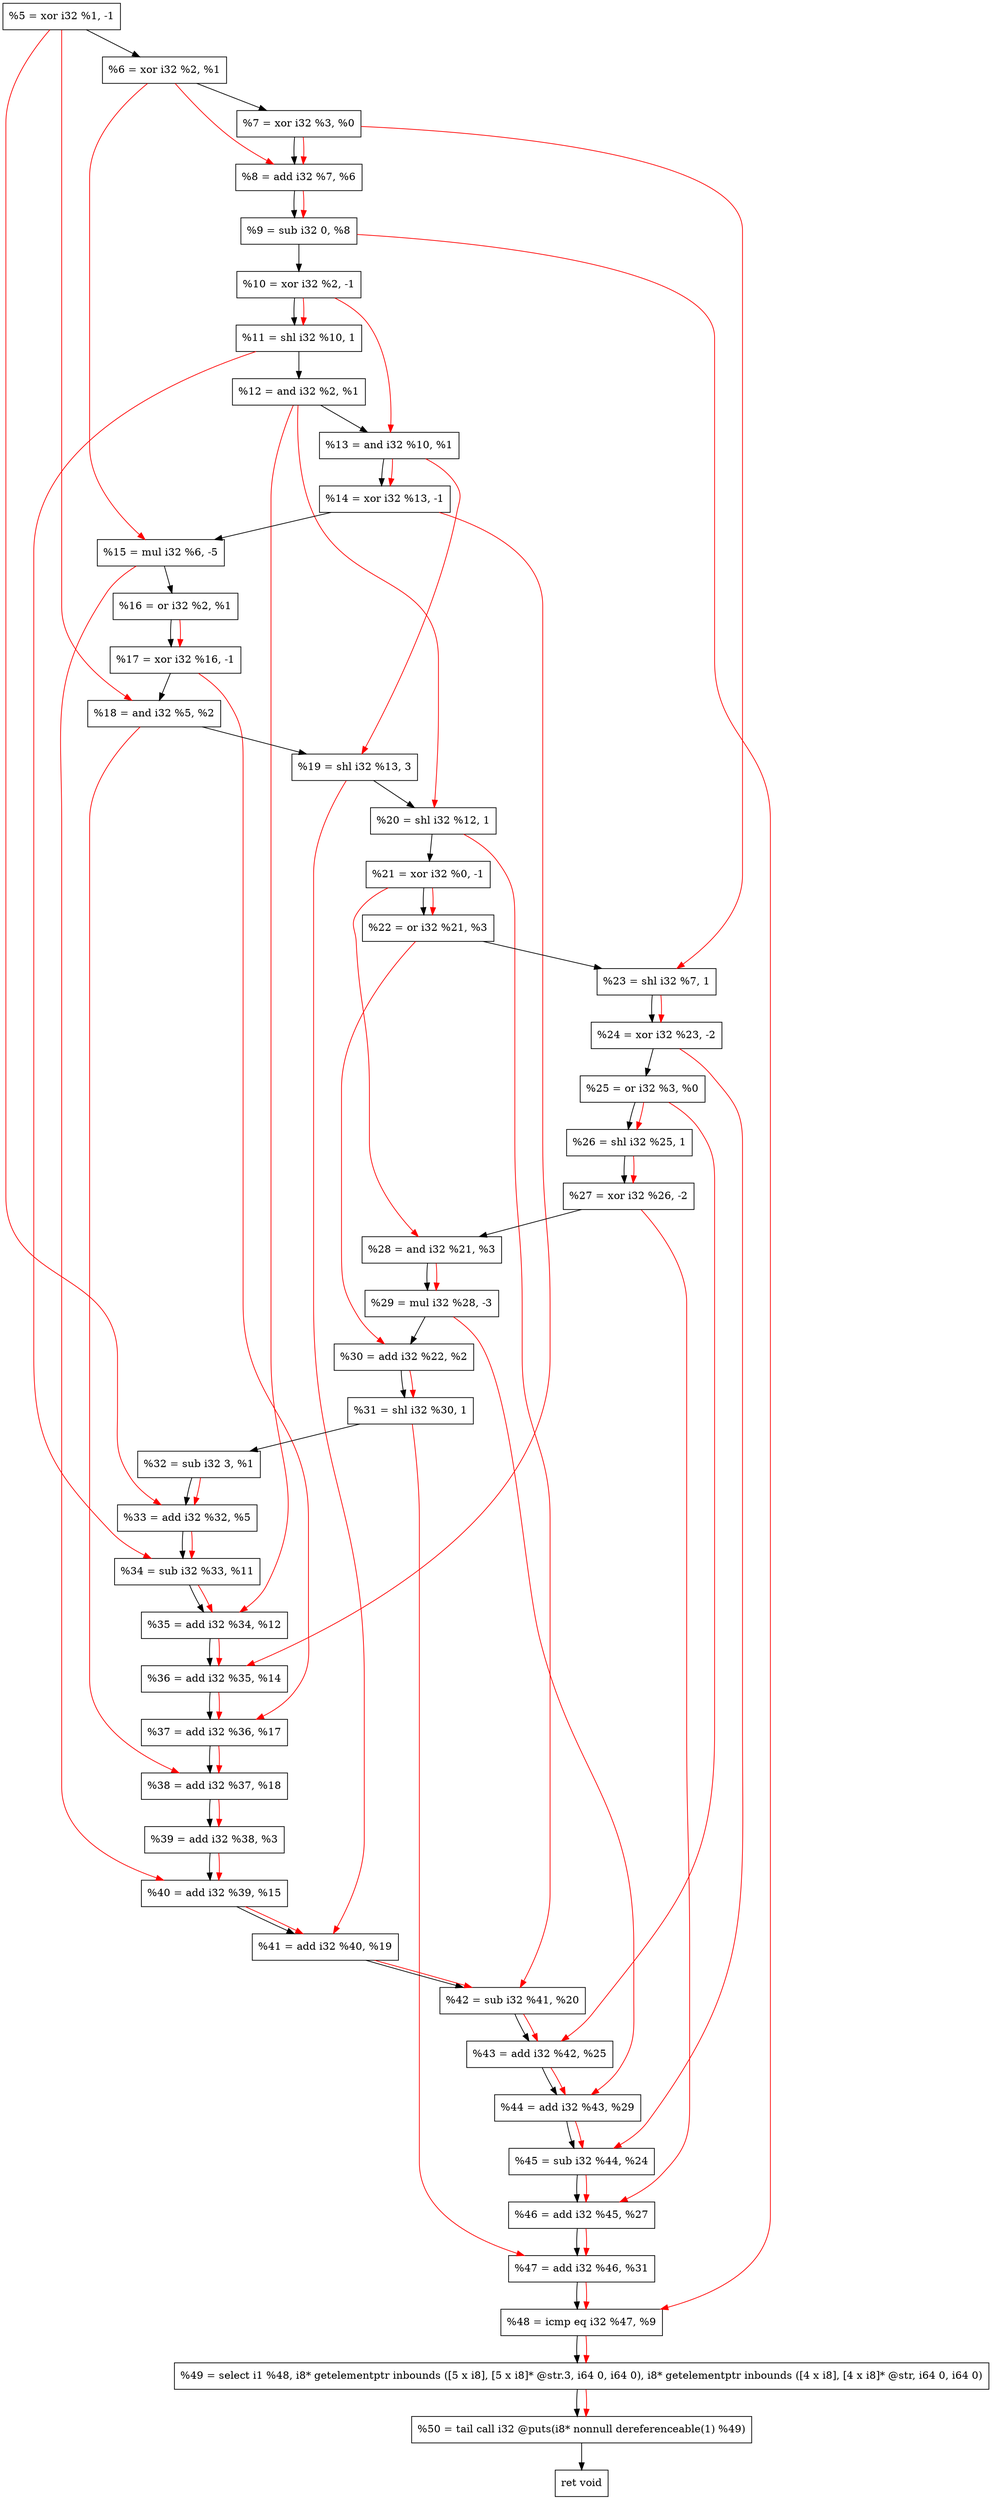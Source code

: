 digraph "DFG for'crackme' function" {
	Node0x9d21e0[shape=record, label="  %5 = xor i32 %1, -1"];
	Node0x9d2250[shape=record, label="  %6 = xor i32 %2, %1"];
	Node0x9d22c0[shape=record, label="  %7 = xor i32 %3, %0"];
	Node0x9d2330[shape=record, label="  %8 = add i32 %7, %6"];
	Node0x9d23d0[shape=record, label="  %9 = sub i32 0, %8"];
	Node0x9d2440[shape=record, label="  %10 = xor i32 %2, -1"];
	Node0x9d24e0[shape=record, label="  %11 = shl i32 %10, 1"];
	Node0x9d2550[shape=record, label="  %12 = and i32 %2, %1"];
	Node0x9d25c0[shape=record, label="  %13 = and i32 %10, %1"];
	Node0x9d2630[shape=record, label="  %14 = xor i32 %13, -1"];
	Node0x9d26d0[shape=record, label="  %15 = mul i32 %6, -5"];
	Node0x9d2740[shape=record, label="  %16 = or i32 %2, %1"];
	Node0x9d27b0[shape=record, label="  %17 = xor i32 %16, -1"];
	Node0x9d2820[shape=record, label="  %18 = and i32 %5, %2"];
	Node0x9d28c0[shape=record, label="  %19 = shl i32 %13, 3"];
	Node0x9d2930[shape=record, label="  %20 = shl i32 %12, 1"];
	Node0x9d29a0[shape=record, label="  %21 = xor i32 %0, -1"];
	Node0x9d2a10[shape=record, label="  %22 = or i32 %21, %3"];
	Node0x9d2a80[shape=record, label="  %23 = shl i32 %7, 1"];
	Node0x9d2b20[shape=record, label="  %24 = xor i32 %23, -2"];
	Node0x9d2b90[shape=record, label="  %25 = or i32 %3, %0"];
	Node0x9d2c00[shape=record, label="  %26 = shl i32 %25, 1"];
	Node0x9d2c70[shape=record, label="  %27 = xor i32 %26, -2"];
	Node0x9d2ce0[shape=record, label="  %28 = and i32 %21, %3"];
	Node0x9d2d80[shape=record, label="  %29 = mul i32 %28, -3"];
	Node0x9d2df0[shape=record, label="  %30 = add i32 %22, %2"];
	Node0x9d2e60[shape=record, label="  %31 = shl i32 %30, 1"];
	Node0x9d2ed0[shape=record, label="  %32 = sub i32 3, %1"];
	Node0x9d3150[shape=record, label="  %33 = add i32 %32, %5"];
	Node0x9d31c0[shape=record, label="  %34 = sub i32 %33, %11"];
	Node0x9d3230[shape=record, label="  %35 = add i32 %34, %12"];
	Node0x9d32a0[shape=record, label="  %36 = add i32 %35, %14"];
	Node0x9d3310[shape=record, label="  %37 = add i32 %36, %17"];
	Node0x9d3380[shape=record, label="  %38 = add i32 %37, %18"];
	Node0x9d33f0[shape=record, label="  %39 = add i32 %38, %3"];
	Node0x9d3460[shape=record, label="  %40 = add i32 %39, %15"];
	Node0x9d34d0[shape=record, label="  %41 = add i32 %40, %19"];
	Node0x9d3540[shape=record, label="  %42 = sub i32 %41, %20"];
	Node0x9d35b0[shape=record, label="  %43 = add i32 %42, %25"];
	Node0x9d3620[shape=record, label="  %44 = add i32 %43, %29"];
	Node0x9d3690[shape=record, label="  %45 = sub i32 %44, %24"];
	Node0x9d3700[shape=record, label="  %46 = add i32 %45, %27"];
	Node0x9d3770[shape=record, label="  %47 = add i32 %46, %31"];
	Node0x9d37e0[shape=record, label="  %48 = icmp eq i32 %47, %9"];
	Node0x972268[shape=record, label="  %49 = select i1 %48, i8* getelementptr inbounds ([5 x i8], [5 x i8]* @str.3, i64 0, i64 0), i8* getelementptr inbounds ([4 x i8], [4 x i8]* @str, i64 0, i64 0)"];
	Node0x9d3c80[shape=record, label="  %50 = tail call i32 @puts(i8* nonnull dereferenceable(1) %49)"];
	Node0x9d3cd0[shape=record, label="  ret void"];
	Node0x9d21e0 -> Node0x9d2250;
	Node0x9d2250 -> Node0x9d22c0;
	Node0x9d22c0 -> Node0x9d2330;
	Node0x9d2330 -> Node0x9d23d0;
	Node0x9d23d0 -> Node0x9d2440;
	Node0x9d2440 -> Node0x9d24e0;
	Node0x9d24e0 -> Node0x9d2550;
	Node0x9d2550 -> Node0x9d25c0;
	Node0x9d25c0 -> Node0x9d2630;
	Node0x9d2630 -> Node0x9d26d0;
	Node0x9d26d0 -> Node0x9d2740;
	Node0x9d2740 -> Node0x9d27b0;
	Node0x9d27b0 -> Node0x9d2820;
	Node0x9d2820 -> Node0x9d28c0;
	Node0x9d28c0 -> Node0x9d2930;
	Node0x9d2930 -> Node0x9d29a0;
	Node0x9d29a0 -> Node0x9d2a10;
	Node0x9d2a10 -> Node0x9d2a80;
	Node0x9d2a80 -> Node0x9d2b20;
	Node0x9d2b20 -> Node0x9d2b90;
	Node0x9d2b90 -> Node0x9d2c00;
	Node0x9d2c00 -> Node0x9d2c70;
	Node0x9d2c70 -> Node0x9d2ce0;
	Node0x9d2ce0 -> Node0x9d2d80;
	Node0x9d2d80 -> Node0x9d2df0;
	Node0x9d2df0 -> Node0x9d2e60;
	Node0x9d2e60 -> Node0x9d2ed0;
	Node0x9d2ed0 -> Node0x9d3150;
	Node0x9d3150 -> Node0x9d31c0;
	Node0x9d31c0 -> Node0x9d3230;
	Node0x9d3230 -> Node0x9d32a0;
	Node0x9d32a0 -> Node0x9d3310;
	Node0x9d3310 -> Node0x9d3380;
	Node0x9d3380 -> Node0x9d33f0;
	Node0x9d33f0 -> Node0x9d3460;
	Node0x9d3460 -> Node0x9d34d0;
	Node0x9d34d0 -> Node0x9d3540;
	Node0x9d3540 -> Node0x9d35b0;
	Node0x9d35b0 -> Node0x9d3620;
	Node0x9d3620 -> Node0x9d3690;
	Node0x9d3690 -> Node0x9d3700;
	Node0x9d3700 -> Node0x9d3770;
	Node0x9d3770 -> Node0x9d37e0;
	Node0x9d37e0 -> Node0x972268;
	Node0x972268 -> Node0x9d3c80;
	Node0x9d3c80 -> Node0x9d3cd0;
edge [color=red]
	Node0x9d22c0 -> Node0x9d2330;
	Node0x9d2250 -> Node0x9d2330;
	Node0x9d2330 -> Node0x9d23d0;
	Node0x9d2440 -> Node0x9d24e0;
	Node0x9d2440 -> Node0x9d25c0;
	Node0x9d25c0 -> Node0x9d2630;
	Node0x9d2250 -> Node0x9d26d0;
	Node0x9d2740 -> Node0x9d27b0;
	Node0x9d21e0 -> Node0x9d2820;
	Node0x9d25c0 -> Node0x9d28c0;
	Node0x9d2550 -> Node0x9d2930;
	Node0x9d29a0 -> Node0x9d2a10;
	Node0x9d22c0 -> Node0x9d2a80;
	Node0x9d2a80 -> Node0x9d2b20;
	Node0x9d2b90 -> Node0x9d2c00;
	Node0x9d2c00 -> Node0x9d2c70;
	Node0x9d29a0 -> Node0x9d2ce0;
	Node0x9d2ce0 -> Node0x9d2d80;
	Node0x9d2a10 -> Node0x9d2df0;
	Node0x9d2df0 -> Node0x9d2e60;
	Node0x9d2ed0 -> Node0x9d3150;
	Node0x9d21e0 -> Node0x9d3150;
	Node0x9d3150 -> Node0x9d31c0;
	Node0x9d24e0 -> Node0x9d31c0;
	Node0x9d31c0 -> Node0x9d3230;
	Node0x9d2550 -> Node0x9d3230;
	Node0x9d3230 -> Node0x9d32a0;
	Node0x9d2630 -> Node0x9d32a0;
	Node0x9d32a0 -> Node0x9d3310;
	Node0x9d27b0 -> Node0x9d3310;
	Node0x9d3310 -> Node0x9d3380;
	Node0x9d2820 -> Node0x9d3380;
	Node0x9d3380 -> Node0x9d33f0;
	Node0x9d33f0 -> Node0x9d3460;
	Node0x9d26d0 -> Node0x9d3460;
	Node0x9d3460 -> Node0x9d34d0;
	Node0x9d28c0 -> Node0x9d34d0;
	Node0x9d34d0 -> Node0x9d3540;
	Node0x9d2930 -> Node0x9d3540;
	Node0x9d3540 -> Node0x9d35b0;
	Node0x9d2b90 -> Node0x9d35b0;
	Node0x9d35b0 -> Node0x9d3620;
	Node0x9d2d80 -> Node0x9d3620;
	Node0x9d3620 -> Node0x9d3690;
	Node0x9d2b20 -> Node0x9d3690;
	Node0x9d3690 -> Node0x9d3700;
	Node0x9d2c70 -> Node0x9d3700;
	Node0x9d3700 -> Node0x9d3770;
	Node0x9d2e60 -> Node0x9d3770;
	Node0x9d3770 -> Node0x9d37e0;
	Node0x9d23d0 -> Node0x9d37e0;
	Node0x9d37e0 -> Node0x972268;
	Node0x972268 -> Node0x9d3c80;
}
